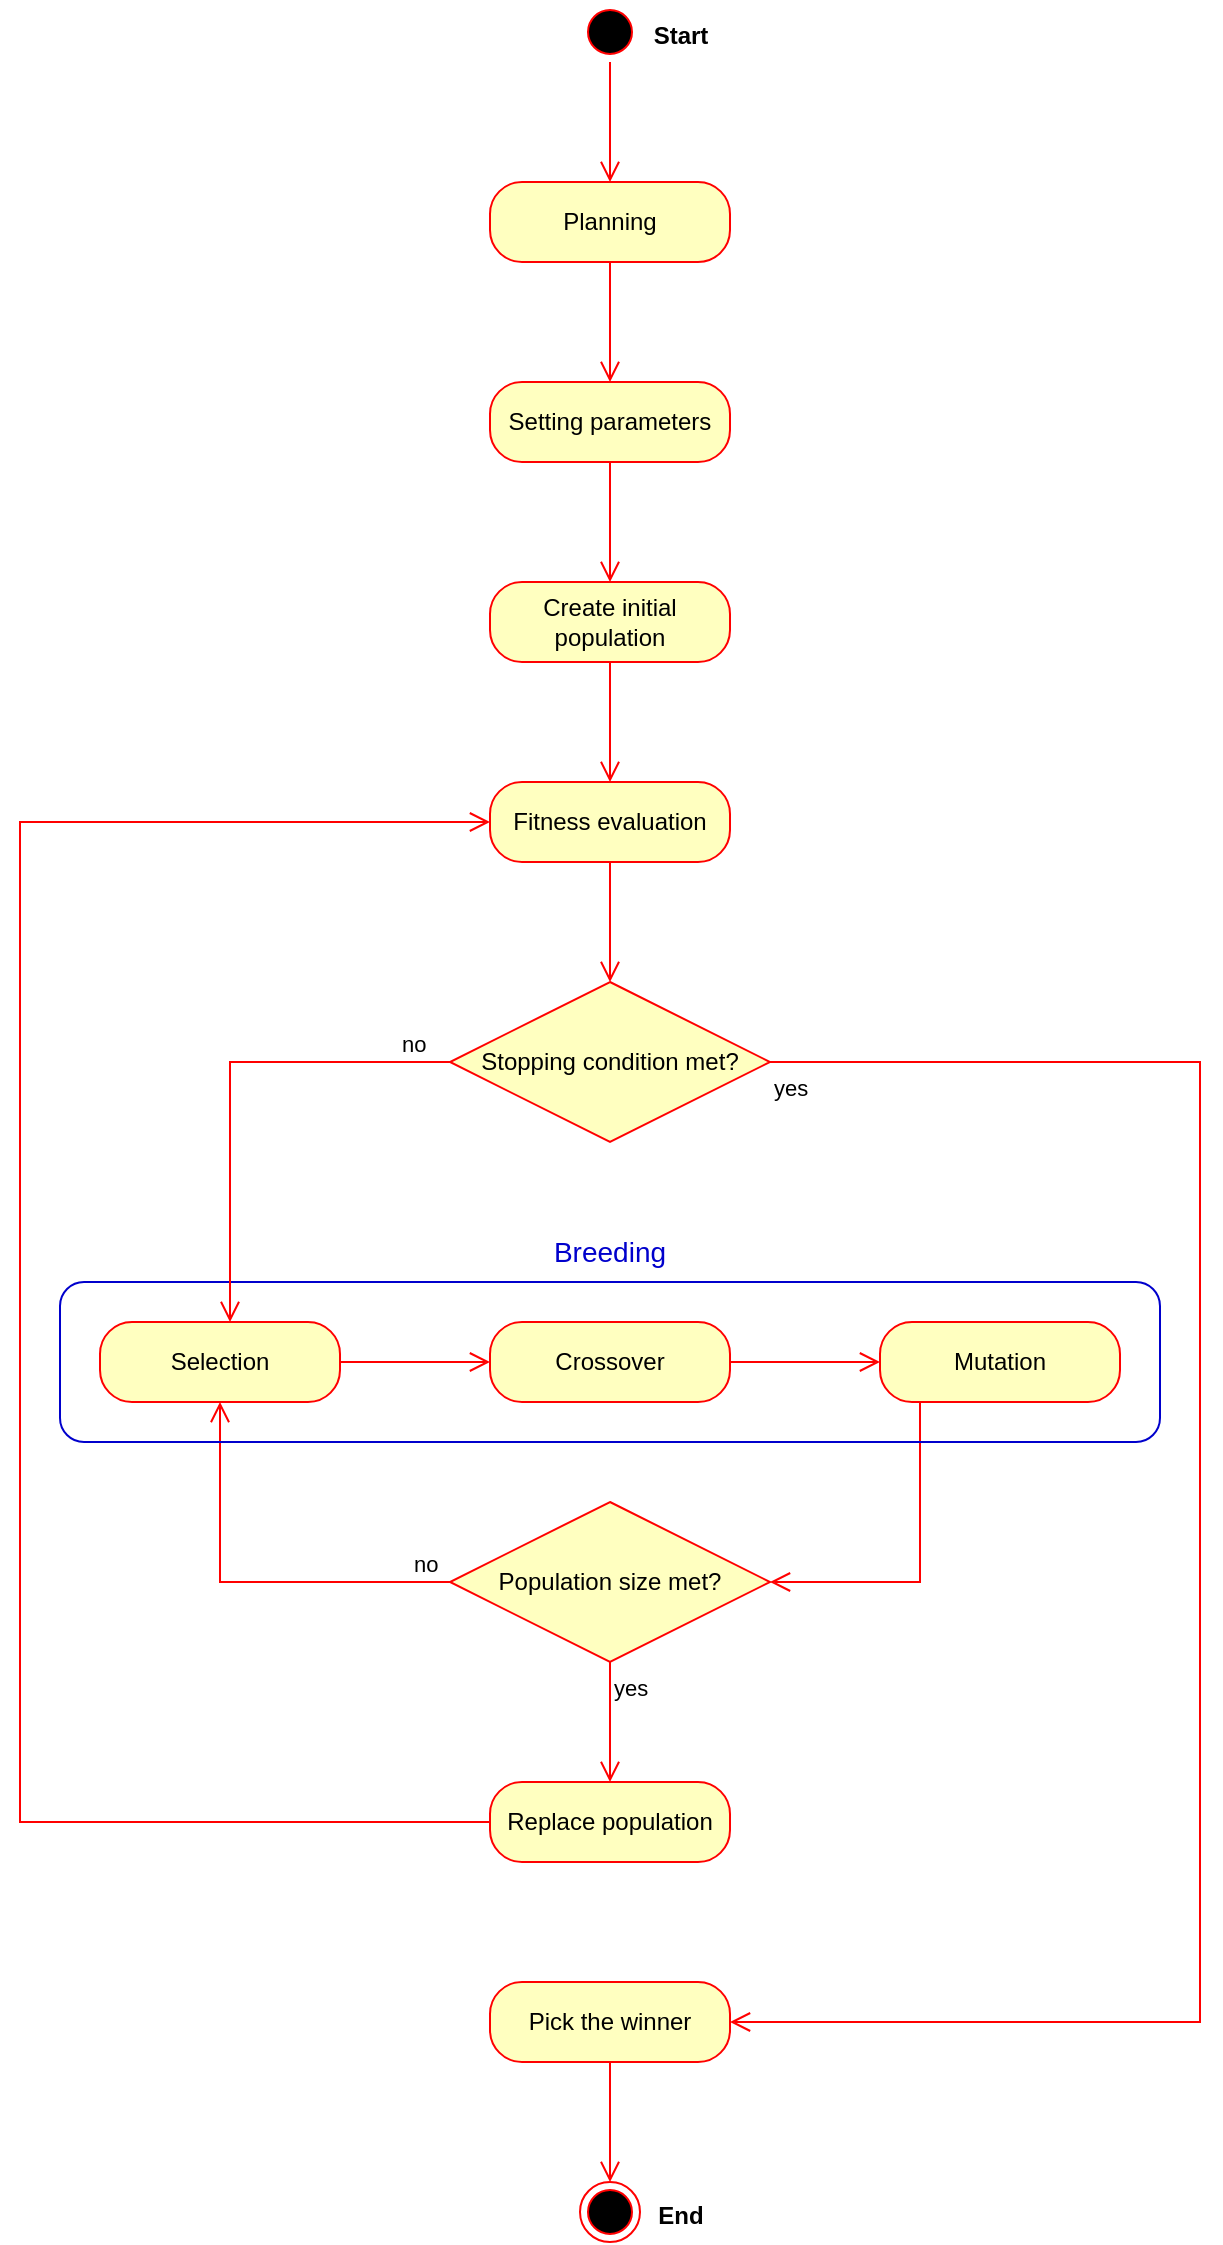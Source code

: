 <mxfile version="21.2.9" type="device">
  <diagram name="Page-1" id="T4MPQ8lKf1h7LrcvSkuy">
    <mxGraphModel dx="726" dy="854" grid="1" gridSize="10" guides="1" tooltips="1" connect="1" arrows="1" fold="1" page="1" pageScale="1" pageWidth="850" pageHeight="1100" math="0" shadow="0">
      <root>
        <mxCell id="0" />
        <mxCell id="1" parent="0" />
        <mxCell id="8x5GT1snaixabzl1LhQP-1" value="" style="ellipse;html=1;shape=startState;fillColor=#000000;strokeColor=#ff0000;" vertex="1" parent="1">
          <mxGeometry x="410" y="20" width="30" height="30" as="geometry" />
        </mxCell>
        <mxCell id="8x5GT1snaixabzl1LhQP-2" value="" style="edgeStyle=orthogonalEdgeStyle;html=1;verticalAlign=bottom;endArrow=open;endSize=8;strokeColor=#ff0000;rounded=0;" edge="1" source="8x5GT1snaixabzl1LhQP-1" parent="1" target="8x5GT1snaixabzl1LhQP-3">
          <mxGeometry relative="1" as="geometry">
            <mxPoint x="425" y="110" as="targetPoint" />
          </mxGeometry>
        </mxCell>
        <mxCell id="8x5GT1snaixabzl1LhQP-3" value="Planning" style="rounded=1;whiteSpace=wrap;html=1;arcSize=40;fontColor=#000000;fillColor=#ffffc0;strokeColor=#ff0000;" vertex="1" parent="1">
          <mxGeometry x="365" y="110" width="120" height="40" as="geometry" />
        </mxCell>
        <mxCell id="8x5GT1snaixabzl1LhQP-4" value="" style="edgeStyle=orthogonalEdgeStyle;html=1;verticalAlign=bottom;endArrow=open;endSize=8;strokeColor=#ff0000;rounded=0;" edge="1" source="8x5GT1snaixabzl1LhQP-3" parent="1" target="8x5GT1snaixabzl1LhQP-5">
          <mxGeometry relative="1" as="geometry">
            <mxPoint x="425" y="210" as="targetPoint" />
          </mxGeometry>
        </mxCell>
        <mxCell id="8x5GT1snaixabzl1LhQP-5" value="Setting parameters" style="rounded=1;whiteSpace=wrap;html=1;arcSize=40;fontColor=#000000;fillColor=#ffffc0;strokeColor=#ff0000;" vertex="1" parent="1">
          <mxGeometry x="365" y="210" width="120" height="40" as="geometry" />
        </mxCell>
        <mxCell id="8x5GT1snaixabzl1LhQP-6" value="" style="edgeStyle=orthogonalEdgeStyle;html=1;verticalAlign=bottom;endArrow=open;endSize=8;strokeColor=#ff0000;rounded=0;" edge="1" source="8x5GT1snaixabzl1LhQP-5" parent="1" target="8x5GT1snaixabzl1LhQP-7">
          <mxGeometry relative="1" as="geometry">
            <mxPoint x="425" y="310" as="targetPoint" />
          </mxGeometry>
        </mxCell>
        <mxCell id="8x5GT1snaixabzl1LhQP-7" value="Create initial population" style="rounded=1;whiteSpace=wrap;html=1;arcSize=40;fontColor=#000000;fillColor=#ffffc0;strokeColor=#ff0000;" vertex="1" parent="1">
          <mxGeometry x="365" y="310" width="120" height="40" as="geometry" />
        </mxCell>
        <mxCell id="8x5GT1snaixabzl1LhQP-8" value="" style="edgeStyle=orthogonalEdgeStyle;html=1;verticalAlign=bottom;endArrow=open;endSize=8;strokeColor=#ff0000;rounded=0;" edge="1" source="8x5GT1snaixabzl1LhQP-7" parent="1" target="8x5GT1snaixabzl1LhQP-9">
          <mxGeometry relative="1" as="geometry">
            <mxPoint x="425" y="410" as="targetPoint" />
          </mxGeometry>
        </mxCell>
        <mxCell id="8x5GT1snaixabzl1LhQP-9" value="Fitness evaluation" style="rounded=1;whiteSpace=wrap;html=1;arcSize=40;fontColor=#000000;fillColor=#ffffc0;strokeColor=#ff0000;" vertex="1" parent="1">
          <mxGeometry x="365" y="410" width="120" height="40" as="geometry" />
        </mxCell>
        <mxCell id="8x5GT1snaixabzl1LhQP-10" value="" style="edgeStyle=orthogonalEdgeStyle;html=1;verticalAlign=bottom;endArrow=open;endSize=8;strokeColor=#ff0000;rounded=0;" edge="1" source="8x5GT1snaixabzl1LhQP-9" parent="1" target="8x5GT1snaixabzl1LhQP-35">
          <mxGeometry relative="1" as="geometry">
            <mxPoint x="425" y="510" as="targetPoint" />
          </mxGeometry>
        </mxCell>
        <mxCell id="8x5GT1snaixabzl1LhQP-13" value="Selection" style="rounded=1;whiteSpace=wrap;html=1;arcSize=40;fontColor=#000000;fillColor=#ffffc0;strokeColor=#ff0000;" vertex="1" parent="1">
          <mxGeometry x="170" y="680" width="120" height="40" as="geometry" />
        </mxCell>
        <mxCell id="8x5GT1snaixabzl1LhQP-14" value="" style="edgeStyle=orthogonalEdgeStyle;html=1;verticalAlign=bottom;endArrow=open;endSize=8;strokeColor=#ff0000;rounded=0;" edge="1" source="8x5GT1snaixabzl1LhQP-13" parent="1" target="8x5GT1snaixabzl1LhQP-15">
          <mxGeometry relative="1" as="geometry">
            <mxPoint x="190" y="780" as="targetPoint" />
          </mxGeometry>
        </mxCell>
        <mxCell id="8x5GT1snaixabzl1LhQP-15" value="Crossover" style="rounded=1;whiteSpace=wrap;html=1;arcSize=40;fontColor=#000000;fillColor=#ffffc0;strokeColor=#ff0000;" vertex="1" parent="1">
          <mxGeometry x="365" y="680" width="120" height="40" as="geometry" />
        </mxCell>
        <mxCell id="8x5GT1snaixabzl1LhQP-16" value="" style="edgeStyle=orthogonalEdgeStyle;html=1;verticalAlign=bottom;endArrow=open;endSize=8;strokeColor=#ff0000;rounded=0;" edge="1" source="8x5GT1snaixabzl1LhQP-15" parent="1" target="8x5GT1snaixabzl1LhQP-17">
          <mxGeometry relative="1" as="geometry">
            <mxPoint x="425" y="780" as="targetPoint" />
          </mxGeometry>
        </mxCell>
        <mxCell id="8x5GT1snaixabzl1LhQP-17" value="Mutation" style="rounded=1;whiteSpace=wrap;html=1;arcSize=40;fontColor=#000000;fillColor=#ffffc0;strokeColor=#ff0000;" vertex="1" parent="1">
          <mxGeometry x="560" y="680" width="120" height="40" as="geometry" />
        </mxCell>
        <mxCell id="8x5GT1snaixabzl1LhQP-18" value="" style="edgeStyle=orthogonalEdgeStyle;html=1;verticalAlign=bottom;endArrow=open;endSize=8;strokeColor=#ff0000;rounded=0;" edge="1" source="8x5GT1snaixabzl1LhQP-17" parent="1" target="8x5GT1snaixabzl1LhQP-19">
          <mxGeometry relative="1" as="geometry">
            <mxPoint x="640" y="780" as="targetPoint" />
            <Array as="points">
              <mxPoint x="580" y="810" />
            </Array>
          </mxGeometry>
        </mxCell>
        <mxCell id="8x5GT1snaixabzl1LhQP-19" value="Population size met?" style="rhombus;whiteSpace=wrap;html=1;fontColor=#000000;fillColor=#ffffc0;strokeColor=#ff0000;" vertex="1" parent="1">
          <mxGeometry x="345" y="770" width="160" height="80" as="geometry" />
        </mxCell>
        <mxCell id="8x5GT1snaixabzl1LhQP-20" value="no" style="edgeStyle=orthogonalEdgeStyle;html=1;align=left;verticalAlign=bottom;endArrow=open;endSize=8;strokeColor=#ff0000;rounded=0;" edge="1" source="8x5GT1snaixabzl1LhQP-19" parent="1" target="8x5GT1snaixabzl1LhQP-13">
          <mxGeometry x="-0.8" relative="1" as="geometry">
            <mxPoint x="470" y="910" as="targetPoint" />
            <mxPoint as="offset" />
          </mxGeometry>
        </mxCell>
        <mxCell id="8x5GT1snaixabzl1LhQP-21" value="yes" style="edgeStyle=orthogonalEdgeStyle;html=1;align=left;verticalAlign=top;endArrow=open;endSize=8;strokeColor=#ff0000;rounded=0;" edge="1" source="8x5GT1snaixabzl1LhQP-19" parent="1" target="8x5GT1snaixabzl1LhQP-22">
          <mxGeometry x="-1" relative="1" as="geometry">
            <mxPoint x="410" y="910" as="targetPoint" />
          </mxGeometry>
        </mxCell>
        <mxCell id="8x5GT1snaixabzl1LhQP-22" value="Replace population" style="rounded=1;whiteSpace=wrap;html=1;arcSize=40;fontColor=#000000;fillColor=#ffffc0;strokeColor=#ff0000;" vertex="1" parent="1">
          <mxGeometry x="365" y="910" width="120" height="40" as="geometry" />
        </mxCell>
        <mxCell id="8x5GT1snaixabzl1LhQP-27" value="Pick the winner" style="rounded=1;whiteSpace=wrap;html=1;arcSize=40;fontColor=#000000;fillColor=#ffffc0;strokeColor=#ff0000;" vertex="1" parent="1">
          <mxGeometry x="365" y="1010" width="120" height="40" as="geometry" />
        </mxCell>
        <mxCell id="8x5GT1snaixabzl1LhQP-28" value="" style="edgeStyle=orthogonalEdgeStyle;html=1;verticalAlign=bottom;endArrow=open;endSize=8;strokeColor=#ff0000;rounded=0;" edge="1" source="8x5GT1snaixabzl1LhQP-27" parent="1" target="8x5GT1snaixabzl1LhQP-29">
          <mxGeometry relative="1" as="geometry">
            <mxPoint x="425" y="1110" as="targetPoint" />
          </mxGeometry>
        </mxCell>
        <mxCell id="8x5GT1snaixabzl1LhQP-29" value="" style="ellipse;html=1;shape=endState;fillColor=#000000;strokeColor=#ff0000;" vertex="1" parent="1">
          <mxGeometry x="410" y="1110" width="30" height="30" as="geometry" />
        </mxCell>
        <mxCell id="8x5GT1snaixabzl1LhQP-30" value="" style="rounded=1;whiteSpace=wrap;html=1;fillColor=none;strokeColor=#0000CC;" vertex="1" parent="1">
          <mxGeometry x="150" y="660" width="550" height="80" as="geometry" />
        </mxCell>
        <mxCell id="8x5GT1snaixabzl1LhQP-31" value="&lt;font style=&quot;font-size: 14px;&quot; color=&quot;#0000cc&quot;&gt;Breeding&lt;/font&gt;" style="text;html=1;strokeColor=none;fillColor=none;align=center;verticalAlign=middle;whiteSpace=wrap;rounded=0;" vertex="1" parent="1">
          <mxGeometry x="395" y="630" width="60" height="30" as="geometry" />
        </mxCell>
        <mxCell id="8x5GT1snaixabzl1LhQP-35" value="Stopping condition met?" style="rhombus;whiteSpace=wrap;html=1;fontColor=#000000;fillColor=#ffffc0;strokeColor=#ff0000;" vertex="1" parent="1">
          <mxGeometry x="345" y="510" width="160" height="80" as="geometry" />
        </mxCell>
        <mxCell id="8x5GT1snaixabzl1LhQP-36" value="no" style="edgeStyle=orthogonalEdgeStyle;html=1;align=left;verticalAlign=bottom;endArrow=open;endSize=8;strokeColor=#ff0000;rounded=0;" edge="1" source="8x5GT1snaixabzl1LhQP-35" parent="1" target="8x5GT1snaixabzl1LhQP-13">
          <mxGeometry x="-0.792" relative="1" as="geometry">
            <mxPoint x="250" y="640" as="targetPoint" />
            <Array as="points">
              <mxPoint x="235" y="550" />
            </Array>
            <mxPoint x="-1" as="offset" />
          </mxGeometry>
        </mxCell>
        <mxCell id="8x5GT1snaixabzl1LhQP-37" value="yes" style="edgeStyle=orthogonalEdgeStyle;html=1;align=left;verticalAlign=top;endArrow=open;endSize=8;strokeColor=#ff0000;rounded=0;" edge="1" source="8x5GT1snaixabzl1LhQP-35" parent="1" target="8x5GT1snaixabzl1LhQP-27">
          <mxGeometry x="-1" relative="1" as="geometry">
            <mxPoint x="425" y="630" as="targetPoint" />
            <Array as="points">
              <mxPoint x="720" y="550" />
              <mxPoint x="720" y="1030" />
            </Array>
          </mxGeometry>
        </mxCell>
        <mxCell id="8x5GT1snaixabzl1LhQP-42" value="" style="edgeStyle=orthogonalEdgeStyle;html=1;verticalAlign=bottom;endArrow=open;endSize=8;strokeColor=#ff0000;rounded=0;" edge="1" source="8x5GT1snaixabzl1LhQP-22" parent="1" target="8x5GT1snaixabzl1LhQP-9">
          <mxGeometry relative="1" as="geometry">
            <mxPoint x="70" y="1050" as="targetPoint" />
            <Array as="points">
              <mxPoint x="130" y="930" />
              <mxPoint x="130" y="430" />
            </Array>
          </mxGeometry>
        </mxCell>
        <mxCell id="8x5GT1snaixabzl1LhQP-43" value="Start" style="text;align=center;fontStyle=1;verticalAlign=middle;spacingLeft=3;spacingRight=3;strokeColor=none;rotatable=0;points=[[0,0.5],[1,0.5]];portConstraint=eastwest;html=1;" vertex="1" parent="1">
          <mxGeometry x="420" y="24" width="80" height="26" as="geometry" />
        </mxCell>
        <mxCell id="8x5GT1snaixabzl1LhQP-44" value="End" style="text;align=center;fontStyle=1;verticalAlign=middle;spacingLeft=3;spacingRight=3;strokeColor=none;rotatable=0;points=[[0,0.5],[1,0.5]];portConstraint=eastwest;html=1;" vertex="1" parent="1">
          <mxGeometry x="420" y="1114" width="80" height="26" as="geometry" />
        </mxCell>
      </root>
    </mxGraphModel>
  </diagram>
</mxfile>
